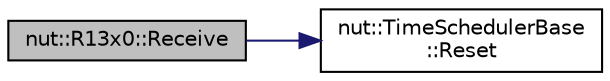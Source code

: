 digraph "nut::R13x0::Receive"
{
 // LATEX_PDF_SIZE
  edge [fontname="Helvetica",fontsize="10",labelfontname="Helvetica",labelfontsize="10"];
  node [fontname="Helvetica",fontsize="10",shape=record];
  rankdir="LR";
  Node1 [label="nut::R13x0::Receive",height=0.2,width=0.4,color="black", fillcolor="grey75", style="filled", fontcolor="black",tooltip="受信関数"];
  Node1 -> Node2 [color="midnightblue",fontsize="10",style="solid",fontname="Helvetica"];
  Node2 [label="nut::TimeSchedulerBase\l::Reset",height=0.2,width=0.4,color="black", fillcolor="white", style="filled",URL="$d9/d00/classnut_1_1_time_scheduler_base.html#a981b5854d4d86720b6d0a914a3b446f1",tooltip="スケジューラ周期リセット"];
}
